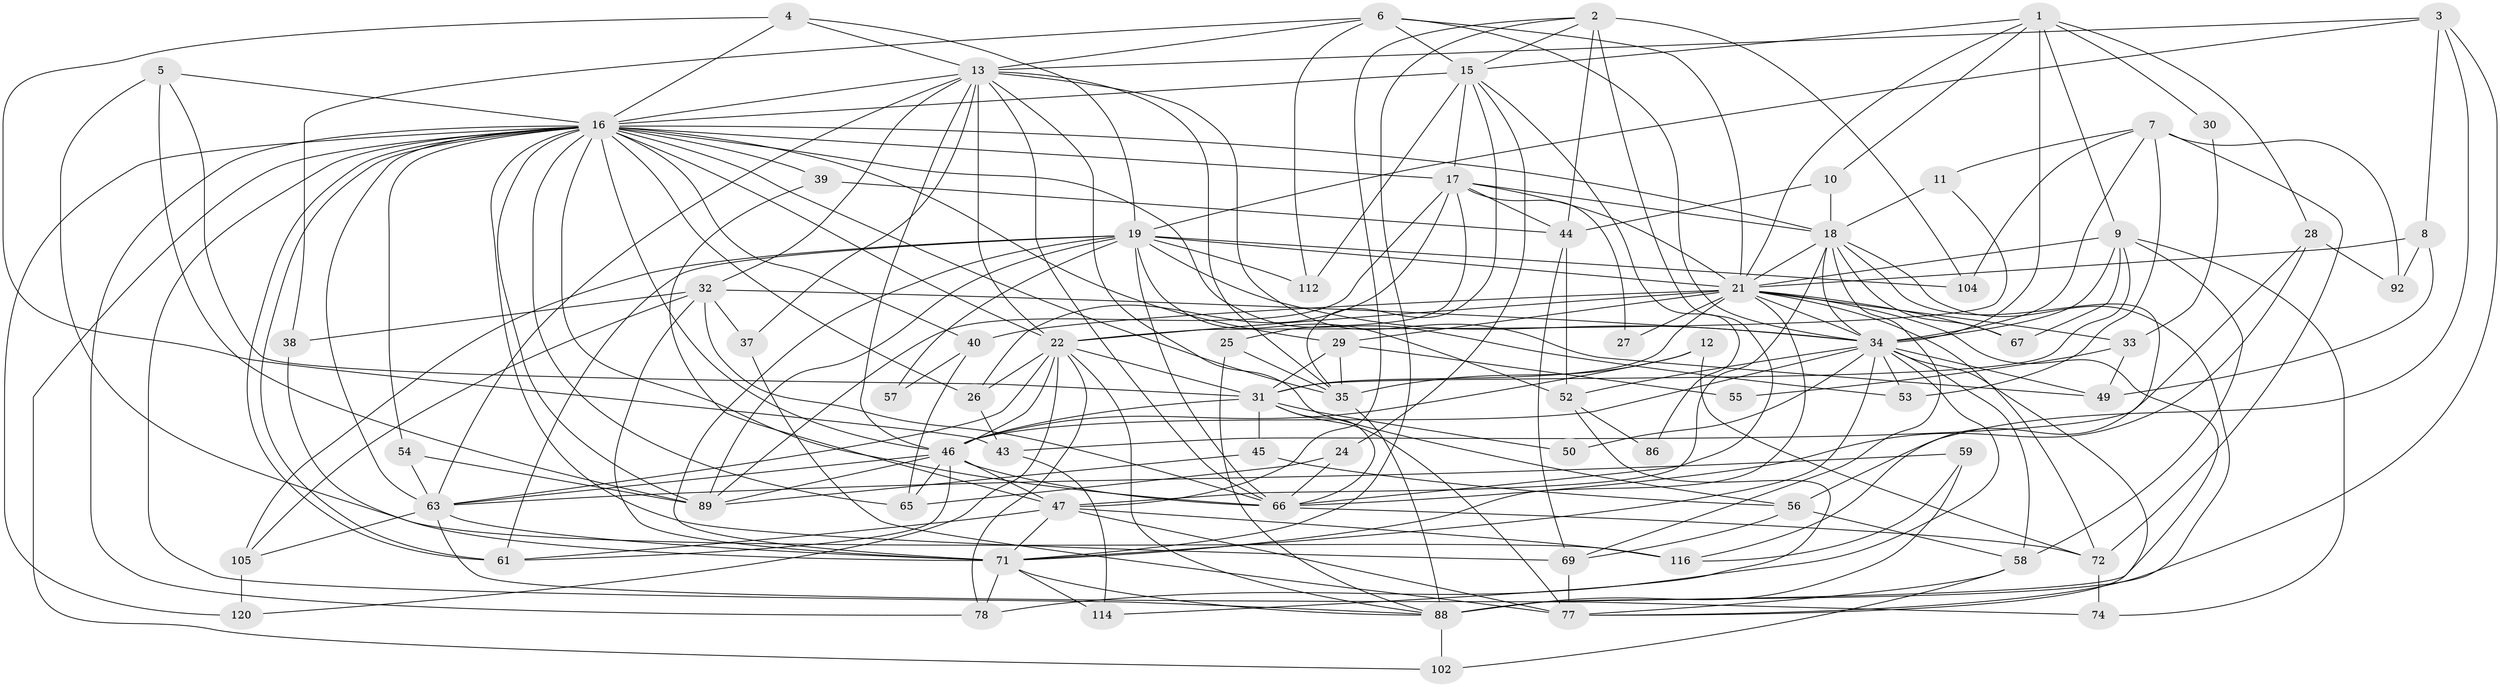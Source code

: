 // original degree distribution, {6: 0.08904109589041095, 3: 0.2808219178082192, 5: 0.15753424657534246, 4: 0.2945205479452055, 2: 0.1232876712328767, 7: 0.03424657534246575, 8: 0.0136986301369863, 9: 0.00684931506849315}
// Generated by graph-tools (version 1.1) at 2025/14/03/09/25 04:14:57]
// undirected, 73 vertices, 213 edges
graph export_dot {
graph [start="1"]
  node [color=gray90,style=filled];
  1 [super="+14+62"];
  2 [super="+76"];
  3;
  4 [super="+123"];
  5;
  6 [super="+94"];
  7 [super="+41"];
  8;
  9 [super="+82+79"];
  10;
  11;
  12 [super="+23"];
  13 [super="+73+60"];
  15 [super="+108+51+80"];
  16 [super="+42+87"];
  17 [super="+103+20"];
  18 [super="+128+129"];
  19 [super="+75"];
  21 [super="+36+132+48"];
  22 [super="+126"];
  24;
  25;
  26 [super="+127"];
  27;
  28;
  29;
  30;
  31 [super="+121+93"];
  32 [super="+110"];
  33;
  34 [super="+84+90"];
  35 [super="+122"];
  37 [super="+81"];
  38;
  39;
  40;
  43;
  44;
  45;
  46 [super="+68"];
  47 [super="+113"];
  49;
  50;
  52 [super="+101"];
  53;
  54;
  55;
  56;
  57;
  58;
  59;
  61 [super="+64"];
  63 [super="+83+109"];
  65 [super="+96"];
  66 [super="+91+85"];
  67;
  69 [super="+140"];
  71 [super="+107"];
  72;
  74 [super="+130"];
  77 [super="+118"];
  78 [super="+133"];
  86;
  88 [super="+131+95+134"];
  89 [super="+135"];
  92 [super="+115"];
  102;
  104;
  105;
  112;
  114;
  116;
  120;
  1 -- 10;
  1 -- 30;
  1 -- 15;
  1 -- 21;
  1 -- 34;
  1 -- 28;
  1 -- 9;
  2 -- 47;
  2 -- 66;
  2 -- 104;
  2 -- 44;
  2 -- 15;
  2 -- 71;
  3 -- 56;
  3 -- 8;
  3 -- 13;
  3 -- 77;
  3 -- 19;
  4 -- 13;
  4 -- 43;
  4 -- 16;
  4 -- 19;
  5 -- 89;
  5 -- 116;
  5 -- 31;
  5 -- 16;
  6 -- 38;
  6 -- 112;
  6 -- 13;
  6 -- 15;
  6 -- 21;
  6 -- 34;
  7 -- 11;
  7 -- 53;
  7 -- 34;
  7 -- 72;
  7 -- 92;
  7 -- 104;
  8 -- 49;
  8 -- 21;
  8 -- 92;
  9 -- 58;
  9 -- 67;
  9 -- 34 [weight=2];
  9 -- 74;
  9 -- 31;
  9 -- 21;
  10 -- 44;
  10 -- 18;
  11 -- 18;
  11 -- 22;
  12 -- 35 [weight=2];
  12 -- 72;
  12 -- 46;
  13 -- 46;
  13 -- 37;
  13 -- 56;
  13 -- 63;
  13 -- 22;
  13 -- 66;
  13 -- 32;
  13 -- 16;
  13 -- 49;
  13 -- 35;
  15 -- 86;
  15 -- 17 [weight=2];
  15 -- 35;
  15 -- 24;
  15 -- 112;
  15 -- 16;
  16 -- 61;
  16 -- 61;
  16 -- 65;
  16 -- 69;
  16 -- 39;
  16 -- 46;
  16 -- 18;
  16 -- 53;
  16 -- 89;
  16 -- 26;
  16 -- 29;
  16 -- 66;
  16 -- 35;
  16 -- 102;
  16 -- 40;
  16 -- 78;
  16 -- 17;
  16 -- 54;
  16 -- 22;
  16 -- 120;
  16 -- 63;
  16 -- 88;
  17 -- 18;
  17 -- 44;
  17 -- 26;
  17 -- 21;
  17 -- 89;
  17 -- 27;
  17 -- 25;
  18 -- 116;
  18 -- 67;
  18 -- 34;
  18 -- 21;
  18 -- 47;
  18 -- 69;
  18 -- 88;
  19 -- 61;
  19 -- 66;
  19 -- 52;
  19 -- 89;
  19 -- 34;
  19 -- 71;
  19 -- 104;
  19 -- 105;
  19 -- 112;
  19 -- 21;
  19 -- 57;
  21 -- 29;
  21 -- 33;
  21 -- 22;
  21 -- 40;
  21 -- 72;
  21 -- 71;
  21 -- 31;
  21 -- 88;
  21 -- 67;
  21 -- 27;
  21 -- 34;
  22 -- 26;
  22 -- 78;
  22 -- 88;
  22 -- 120;
  22 -- 31;
  22 -- 46;
  22 -- 63;
  24 -- 66;
  24 -- 65;
  25 -- 88;
  25 -- 35;
  26 -- 43;
  28 -- 43;
  28 -- 92;
  28 -- 66;
  29 -- 35;
  29 -- 55;
  29 -- 31;
  30 -- 33;
  31 -- 45;
  31 -- 50;
  31 -- 66;
  31 -- 77;
  31 -- 46;
  32 -- 34;
  32 -- 38;
  32 -- 66;
  32 -- 37;
  32 -- 71;
  32 -- 105;
  33 -- 49;
  33 -- 55;
  34 -- 58;
  34 -- 78;
  34 -- 71;
  34 -- 77;
  34 -- 46;
  34 -- 49;
  34 -- 50;
  34 -- 52;
  34 -- 53;
  35 -- 88 [weight=2];
  37 -- 77;
  38 -- 71;
  39 -- 44;
  39 -- 47;
  40 -- 57;
  40 -- 65;
  43 -- 114;
  44 -- 69;
  44 -- 52;
  45 -- 89;
  45 -- 56;
  46 -- 47;
  46 -- 63 [weight=2];
  46 -- 66;
  46 -- 89;
  46 -- 61;
  46 -- 65;
  47 -- 116;
  47 -- 71;
  47 -- 77;
  47 -- 61;
  52 -- 114;
  52 -- 86;
  54 -- 89;
  54 -- 63;
  56 -- 69;
  56 -- 58;
  58 -- 102;
  58 -- 77;
  59 -- 116;
  59 -- 63;
  59 -- 88;
  63 -- 74;
  63 -- 105;
  63 -- 71;
  66 -- 72;
  69 -- 77;
  71 -- 114;
  71 -- 78;
  71 -- 88;
  72 -- 74;
  88 -- 102;
  105 -- 120;
}

